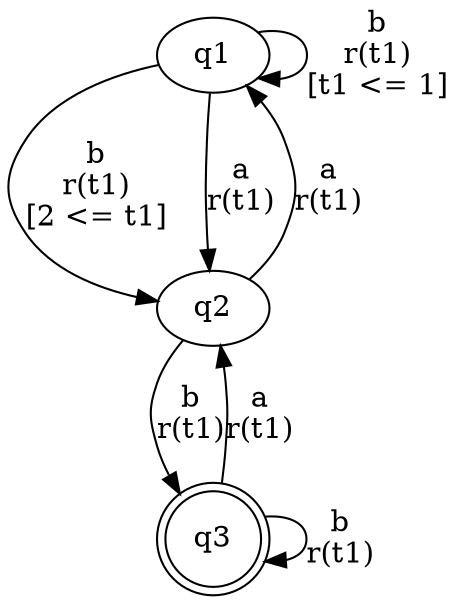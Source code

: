 digraph L {
	qq1[label=q1]
	qq2[label=q2]
	qq3[label=q3 shape=doublecircle]
	qq1 -> qq2[label="b\nr(t1)\n[2 <= t1]"]
	qq2 -> qq1[label="a\nr(t1)\n"]
	qq2 -> qq3[label="b\nr(t1)\n"]
	qq3 -> qq2[label="a\nr(t1)\n"]
	qq3 -> qq3[label="b\nr(t1)\n"]
	qq1 -> qq1[label="b\nr(t1)\n[t1 <= 1]"]
	qq1 -> qq2[label="a\nr(t1)\n"]
}
